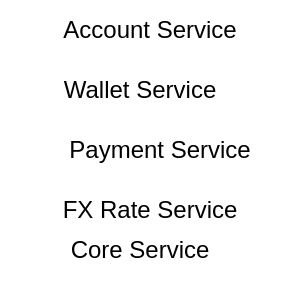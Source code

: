 <mxfile version="16.5.3" type="github">
  <diagram id="iumH0GrNvzVNAClOy_bx" name="architecture">
    <mxGraphModel dx="946" dy="557" grid="1" gridSize="10" guides="1" tooltips="1" connect="1" arrows="1" fold="1" page="1" pageScale="1" pageWidth="850" pageHeight="1100" math="0" shadow="0">
      <root>
        <mxCell id="0" />
        <mxCell id="1" parent="0" />
        <mxCell id="eRT8c7Alo3fMT1XNr6lS-1" value="Account Service" style="text;html=1;strokeColor=none;fillColor=none;align=center;verticalAlign=middle;whiteSpace=wrap;rounded=0;" vertex="1" parent="1">
          <mxGeometry x="680" y="530" width="90" height="30" as="geometry" />
        </mxCell>
        <mxCell id="eRT8c7Alo3fMT1XNr6lS-2" value="Wallet Service" style="text;html=1;strokeColor=none;fillColor=none;align=center;verticalAlign=middle;whiteSpace=wrap;rounded=0;" vertex="1" parent="1">
          <mxGeometry x="675" y="560" width="90" height="30" as="geometry" />
        </mxCell>
        <mxCell id="eRT8c7Alo3fMT1XNr6lS-3" value="Payment Service" style="text;html=1;strokeColor=none;fillColor=none;align=center;verticalAlign=middle;whiteSpace=wrap;rounded=0;" vertex="1" parent="1">
          <mxGeometry x="675" y="590" width="110" height="30" as="geometry" />
        </mxCell>
        <mxCell id="eRT8c7Alo3fMT1XNr6lS-4" value="FX Rate Service" style="text;html=1;strokeColor=none;fillColor=none;align=center;verticalAlign=middle;whiteSpace=wrap;rounded=0;" vertex="1" parent="1">
          <mxGeometry x="655" y="620" width="140" height="30" as="geometry" />
        </mxCell>
        <mxCell id="eRT8c7Alo3fMT1XNr6lS-5" value="Core Service" style="text;html=1;strokeColor=none;fillColor=none;align=center;verticalAlign=middle;whiteSpace=wrap;rounded=0;" vertex="1" parent="1">
          <mxGeometry x="650" y="640" width="140" height="30" as="geometry" />
        </mxCell>
      </root>
    </mxGraphModel>
  </diagram>
</mxfile>
